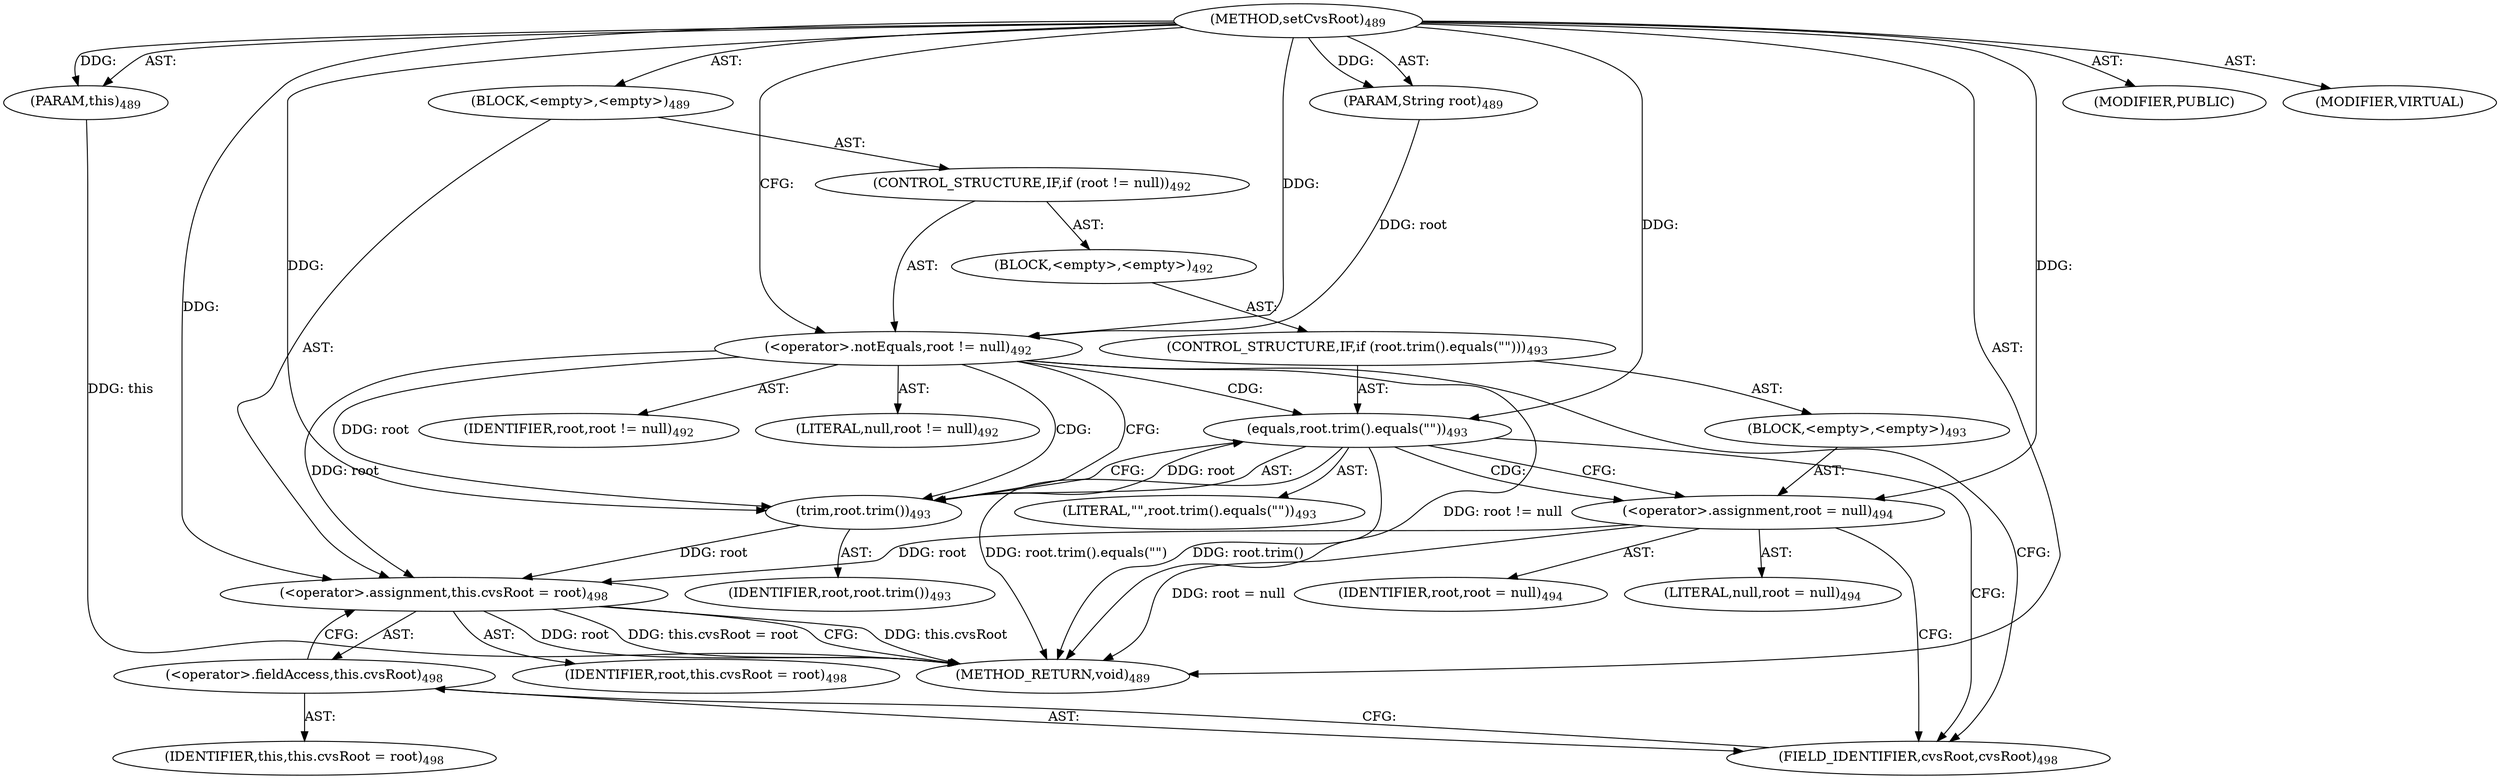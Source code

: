 digraph "setCvsRoot" {  
"111669149706" [label = <(METHOD,setCvsRoot)<SUB>489</SUB>> ]
"115964117000" [label = <(PARAM,this)<SUB>489</SUB>> ]
"115964117033" [label = <(PARAM,String root)<SUB>489</SUB>> ]
"25769803849" [label = <(BLOCK,&lt;empty&gt;,&lt;empty&gt;)<SUB>489</SUB>> ]
"47244640305" [label = <(CONTROL_STRUCTURE,IF,if (root != null))<SUB>492</SUB>> ]
"30064771382" [label = <(&lt;operator&gt;.notEquals,root != null)<SUB>492</SUB>> ]
"68719477023" [label = <(IDENTIFIER,root,root != null)<SUB>492</SUB>> ]
"90194313269" [label = <(LITERAL,null,root != null)<SUB>492</SUB>> ]
"25769803850" [label = <(BLOCK,&lt;empty&gt;,&lt;empty&gt;)<SUB>492</SUB>> ]
"47244640306" [label = <(CONTROL_STRUCTURE,IF,if (root.trim().equals(&quot;&quot;)))<SUB>493</SUB>> ]
"30064771383" [label = <(equals,root.trim().equals(&quot;&quot;))<SUB>493</SUB>> ]
"30064771384" [label = <(trim,root.trim())<SUB>493</SUB>> ]
"68719477024" [label = <(IDENTIFIER,root,root.trim())<SUB>493</SUB>> ]
"90194313270" [label = <(LITERAL,&quot;&quot;,root.trim().equals(&quot;&quot;))<SUB>493</SUB>> ]
"25769803851" [label = <(BLOCK,&lt;empty&gt;,&lt;empty&gt;)<SUB>493</SUB>> ]
"30064771385" [label = <(&lt;operator&gt;.assignment,root = null)<SUB>494</SUB>> ]
"68719477025" [label = <(IDENTIFIER,root,root = null)<SUB>494</SUB>> ]
"90194313271" [label = <(LITERAL,null,root = null)<SUB>494</SUB>> ]
"30064771386" [label = <(&lt;operator&gt;.assignment,this.cvsRoot = root)<SUB>498</SUB>> ]
"30064771387" [label = <(&lt;operator&gt;.fieldAccess,this.cvsRoot)<SUB>498</SUB>> ]
"68719476780" [label = <(IDENTIFIER,this,this.cvsRoot = root)<SUB>498</SUB>> ]
"55834574921" [label = <(FIELD_IDENTIFIER,cvsRoot,cvsRoot)<SUB>498</SUB>> ]
"68719477026" [label = <(IDENTIFIER,root,this.cvsRoot = root)<SUB>498</SUB>> ]
"133143986222" [label = <(MODIFIER,PUBLIC)> ]
"133143986223" [label = <(MODIFIER,VIRTUAL)> ]
"128849018890" [label = <(METHOD_RETURN,void)<SUB>489</SUB>> ]
  "111669149706" -> "115964117000"  [ label = "AST: "] 
  "111669149706" -> "115964117033"  [ label = "AST: "] 
  "111669149706" -> "25769803849"  [ label = "AST: "] 
  "111669149706" -> "133143986222"  [ label = "AST: "] 
  "111669149706" -> "133143986223"  [ label = "AST: "] 
  "111669149706" -> "128849018890"  [ label = "AST: "] 
  "25769803849" -> "47244640305"  [ label = "AST: "] 
  "25769803849" -> "30064771386"  [ label = "AST: "] 
  "47244640305" -> "30064771382"  [ label = "AST: "] 
  "47244640305" -> "25769803850"  [ label = "AST: "] 
  "30064771382" -> "68719477023"  [ label = "AST: "] 
  "30064771382" -> "90194313269"  [ label = "AST: "] 
  "25769803850" -> "47244640306"  [ label = "AST: "] 
  "47244640306" -> "30064771383"  [ label = "AST: "] 
  "47244640306" -> "25769803851"  [ label = "AST: "] 
  "30064771383" -> "30064771384"  [ label = "AST: "] 
  "30064771383" -> "90194313270"  [ label = "AST: "] 
  "30064771384" -> "68719477024"  [ label = "AST: "] 
  "25769803851" -> "30064771385"  [ label = "AST: "] 
  "30064771385" -> "68719477025"  [ label = "AST: "] 
  "30064771385" -> "90194313271"  [ label = "AST: "] 
  "30064771386" -> "30064771387"  [ label = "AST: "] 
  "30064771386" -> "68719477026"  [ label = "AST: "] 
  "30064771387" -> "68719476780"  [ label = "AST: "] 
  "30064771387" -> "55834574921"  [ label = "AST: "] 
  "30064771386" -> "128849018890"  [ label = "CFG: "] 
  "30064771382" -> "30064771384"  [ label = "CFG: "] 
  "30064771382" -> "55834574921"  [ label = "CFG: "] 
  "30064771387" -> "30064771386"  [ label = "CFG: "] 
  "55834574921" -> "30064771387"  [ label = "CFG: "] 
  "30064771383" -> "30064771385"  [ label = "CFG: "] 
  "30064771383" -> "55834574921"  [ label = "CFG: "] 
  "30064771384" -> "30064771383"  [ label = "CFG: "] 
  "30064771385" -> "55834574921"  [ label = "CFG: "] 
  "111669149706" -> "30064771382"  [ label = "CFG: "] 
  "115964117000" -> "128849018890"  [ label = "DDG: this"] 
  "30064771382" -> "128849018890"  [ label = "DDG: root != null"] 
  "30064771383" -> "128849018890"  [ label = "DDG: root.trim()"] 
  "30064771383" -> "128849018890"  [ label = "DDG: root.trim().equals(&quot;&quot;)"] 
  "30064771385" -> "128849018890"  [ label = "DDG: root = null"] 
  "30064771386" -> "128849018890"  [ label = "DDG: this.cvsRoot"] 
  "30064771386" -> "128849018890"  [ label = "DDG: root"] 
  "30064771386" -> "128849018890"  [ label = "DDG: this.cvsRoot = root"] 
  "111669149706" -> "115964117000"  [ label = "DDG: "] 
  "111669149706" -> "115964117033"  [ label = "DDG: "] 
  "30064771382" -> "30064771386"  [ label = "DDG: root"] 
  "30064771384" -> "30064771386"  [ label = "DDG: root"] 
  "30064771385" -> "30064771386"  [ label = "DDG: root"] 
  "111669149706" -> "30064771386"  [ label = "DDG: "] 
  "115964117033" -> "30064771382"  [ label = "DDG: root"] 
  "111669149706" -> "30064771382"  [ label = "DDG: "] 
  "30064771384" -> "30064771383"  [ label = "DDG: root"] 
  "111669149706" -> "30064771383"  [ label = "DDG: "] 
  "111669149706" -> "30064771385"  [ label = "DDG: "] 
  "30064771382" -> "30064771384"  [ label = "DDG: root"] 
  "111669149706" -> "30064771384"  [ label = "DDG: "] 
  "30064771382" -> "30064771384"  [ label = "CDG: "] 
  "30064771382" -> "30064771383"  [ label = "CDG: "] 
  "30064771383" -> "30064771385"  [ label = "CDG: "] 
}
